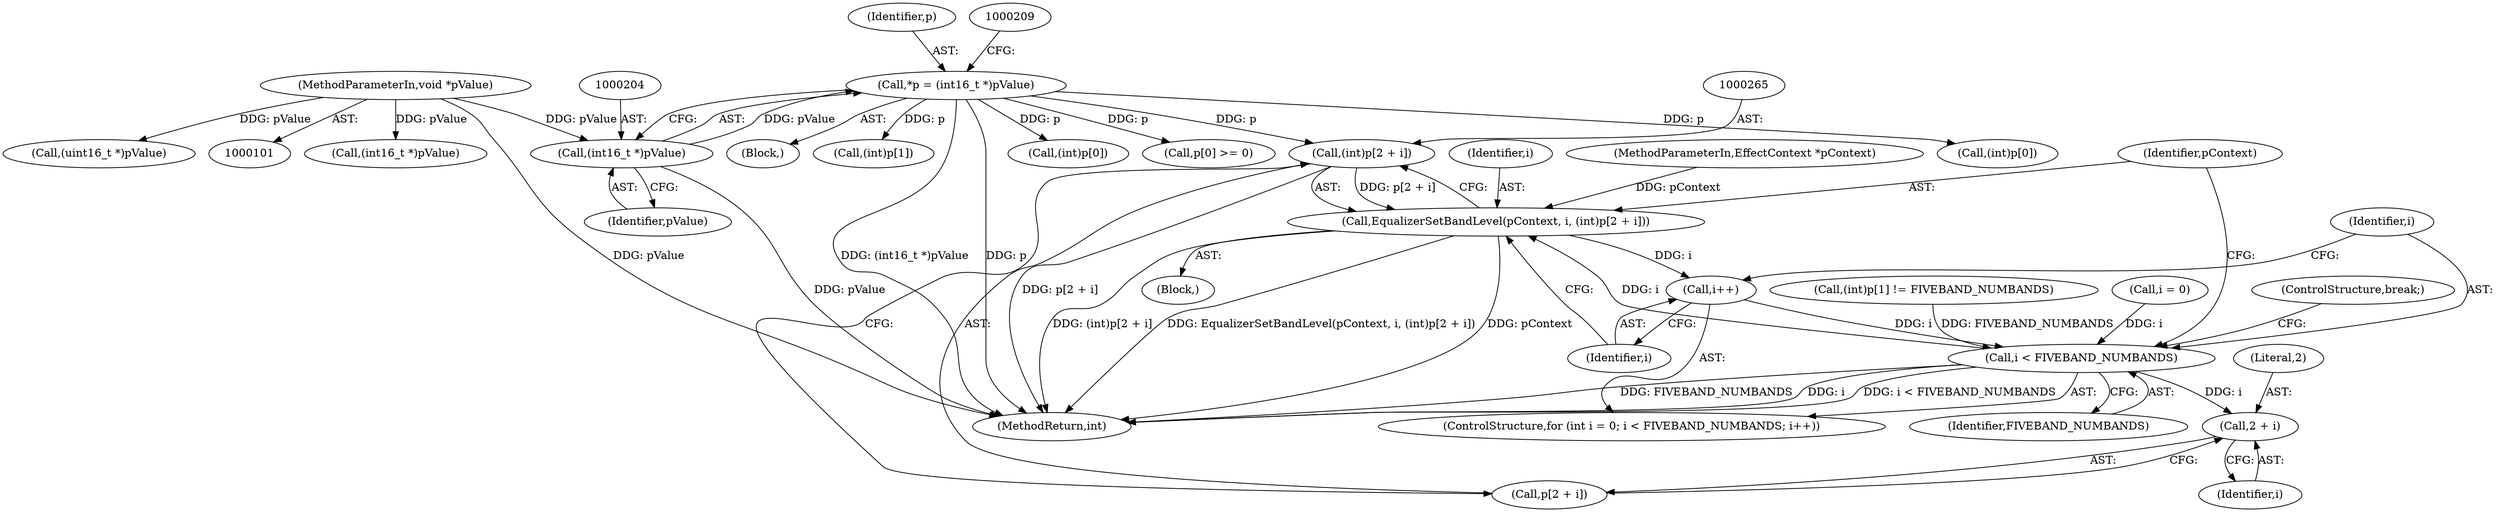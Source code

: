 digraph "0_Android_321ea5257e37c8edb26e66fe4ee78cca4cd915fe_0@array" {
"1000264" [label="(Call,(int)p[2 + i])"];
"1000201" [label="(Call,*p = (int16_t *)pValue)"];
"1000203" [label="(Call,(int16_t *)pValue)"];
"1000104" [label="(MethodParameterIn,void *pValue)"];
"1000261" [label="(Call,EqualizerSetBandLevel(pContext, i, (int)p[2 + i]))"];
"1000258" [label="(Call,i++)"];
"1000255" [label="(Call,i < FIVEBAND_NUMBANDS)"];
"1000268" [label="(Call,2 + i)"];
"1000165" [label="(Call,(int16_t *)pValue)"];
"1000271" [label="(ControlStructure,break;)"];
"1000260" [label="(Block,)"];
"1000269" [label="(Literal,2)"];
"1000229" [label="(Call,(int)p[0])"];
"1000237" [label="(Call,(int)p[1] != FIVEBAND_NUMBANDS)"];
"1000263" [label="(Identifier,i)"];
"1000256" [label="(Identifier,i)"];
"1000270" [label="(Identifier,i)"];
"1000266" [label="(Call,p[2 + i])"];
"1000205" [label="(Identifier,pValue)"];
"1000252" [label="(Call,i = 0)"];
"1000262" [label="(Identifier,pContext)"];
"1000221" [label="(Call,p[0] >= 0)"];
"1000208" [label="(Call,(int)p[0])"];
"1000283" [label="(MethodReturn,int)"];
"1000203" [label="(Call,(int16_t *)pValue)"];
"1000264" [label="(Call,(int)p[2 + i])"];
"1000199" [label="(Block,)"];
"1000261" [label="(Call,EqualizerSetBandLevel(pContext, i, (int)p[2 + i]))"];
"1000202" [label="(Identifier,p)"];
"1000102" [label="(MethodParameterIn,EffectContext *pContext)"];
"1000104" [label="(MethodParameterIn,void *pValue)"];
"1000201" [label="(Call,*p = (int16_t *)pValue)"];
"1000134" [label="(Call,(uint16_t *)pValue)"];
"1000259" [label="(Identifier,i)"];
"1000238" [label="(Call,(int)p[1])"];
"1000255" [label="(Call,i < FIVEBAND_NUMBANDS)"];
"1000250" [label="(ControlStructure,for (int i = 0; i < FIVEBAND_NUMBANDS; i++))"];
"1000257" [label="(Identifier,FIVEBAND_NUMBANDS)"];
"1000258" [label="(Call,i++)"];
"1000268" [label="(Call,2 + i)"];
"1000264" -> "1000261"  [label="AST: "];
"1000264" -> "1000266"  [label="CFG: "];
"1000265" -> "1000264"  [label="AST: "];
"1000266" -> "1000264"  [label="AST: "];
"1000261" -> "1000264"  [label="CFG: "];
"1000264" -> "1000283"  [label="DDG: p[2 + i]"];
"1000264" -> "1000261"  [label="DDG: p[2 + i]"];
"1000201" -> "1000264"  [label="DDG: p"];
"1000201" -> "1000199"  [label="AST: "];
"1000201" -> "1000203"  [label="CFG: "];
"1000202" -> "1000201"  [label="AST: "];
"1000203" -> "1000201"  [label="AST: "];
"1000209" -> "1000201"  [label="CFG: "];
"1000201" -> "1000283"  [label="DDG: (int16_t *)pValue"];
"1000201" -> "1000283"  [label="DDG: p"];
"1000203" -> "1000201"  [label="DDG: pValue"];
"1000201" -> "1000208"  [label="DDG: p"];
"1000201" -> "1000221"  [label="DDG: p"];
"1000201" -> "1000229"  [label="DDG: p"];
"1000201" -> "1000238"  [label="DDG: p"];
"1000203" -> "1000205"  [label="CFG: "];
"1000204" -> "1000203"  [label="AST: "];
"1000205" -> "1000203"  [label="AST: "];
"1000203" -> "1000283"  [label="DDG: pValue"];
"1000104" -> "1000203"  [label="DDG: pValue"];
"1000104" -> "1000101"  [label="AST: "];
"1000104" -> "1000283"  [label="DDG: pValue"];
"1000104" -> "1000134"  [label="DDG: pValue"];
"1000104" -> "1000165"  [label="DDG: pValue"];
"1000261" -> "1000260"  [label="AST: "];
"1000262" -> "1000261"  [label="AST: "];
"1000263" -> "1000261"  [label="AST: "];
"1000259" -> "1000261"  [label="CFG: "];
"1000261" -> "1000283"  [label="DDG: pContext"];
"1000261" -> "1000283"  [label="DDG: (int)p[2 + i]"];
"1000261" -> "1000283"  [label="DDG: EqualizerSetBandLevel(pContext, i, (int)p[2 + i])"];
"1000261" -> "1000258"  [label="DDG: i"];
"1000102" -> "1000261"  [label="DDG: pContext"];
"1000255" -> "1000261"  [label="DDG: i"];
"1000258" -> "1000250"  [label="AST: "];
"1000258" -> "1000259"  [label="CFG: "];
"1000259" -> "1000258"  [label="AST: "];
"1000256" -> "1000258"  [label="CFG: "];
"1000258" -> "1000255"  [label="DDG: i"];
"1000255" -> "1000250"  [label="AST: "];
"1000255" -> "1000257"  [label="CFG: "];
"1000256" -> "1000255"  [label="AST: "];
"1000257" -> "1000255"  [label="AST: "];
"1000262" -> "1000255"  [label="CFG: "];
"1000271" -> "1000255"  [label="CFG: "];
"1000255" -> "1000283"  [label="DDG: i < FIVEBAND_NUMBANDS"];
"1000255" -> "1000283"  [label="DDG: FIVEBAND_NUMBANDS"];
"1000255" -> "1000283"  [label="DDG: i"];
"1000252" -> "1000255"  [label="DDG: i"];
"1000237" -> "1000255"  [label="DDG: FIVEBAND_NUMBANDS"];
"1000255" -> "1000268"  [label="DDG: i"];
"1000268" -> "1000266"  [label="AST: "];
"1000268" -> "1000270"  [label="CFG: "];
"1000269" -> "1000268"  [label="AST: "];
"1000270" -> "1000268"  [label="AST: "];
"1000266" -> "1000268"  [label="CFG: "];
}
